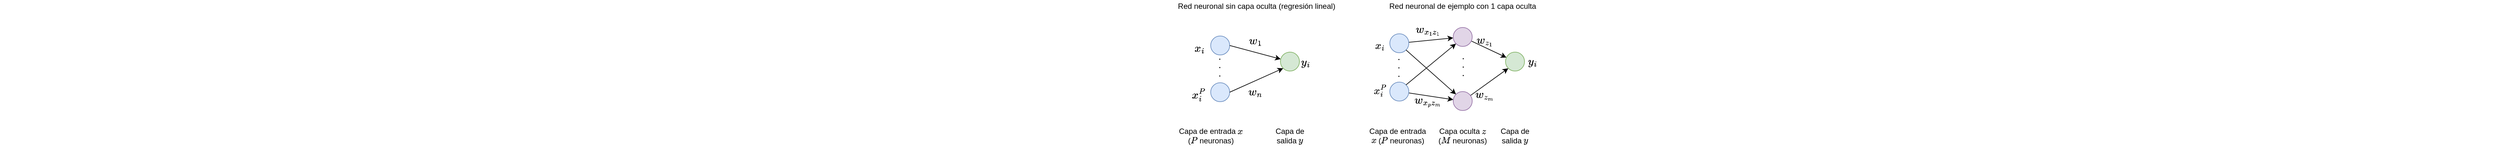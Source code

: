 <mxfile version="13.0.3" type="device"><diagram id="K3zpoBmpbVZh2hawE5fy" name="Page-1"><mxGraphModel dx="3262" dy="408" grid="1" gridSize="10" guides="1" tooltips="1" connect="1" arrows="1" fold="1" page="1" pageScale="1" pageWidth="850" pageHeight="1100" math="1" shadow="0"><root><mxCell id="0"/><mxCell id="1" parent="0"/><mxCell id="-aqOI22yKGdFv-jRUjqN-15" value="" style="rounded=1;jumpStyle=none;orthogonalLoop=1;jettySize=auto;html=1;strokeColor=#000000;" parent="1" source="-aqOI22yKGdFv-jRUjqN-1" target="-aqOI22yKGdFv-jRUjqN-14" edge="1"><mxGeometry relative="1" as="geometry"/></mxCell><mxCell id="-aqOI22yKGdFv-jRUjqN-1" value="" style="ellipse;whiteSpace=wrap;html=1;aspect=fixed;fillColor=#dae8fc;strokeColor=#6c8ebf;" parent="1" vertex="1"><mxGeometry x="385" y="143.5" width="30" height="30" as="geometry"/></mxCell><mxCell id="-aqOI22yKGdFv-jRUjqN-17" value="" style="edgeStyle=none;rounded=1;jumpStyle=none;orthogonalLoop=1;jettySize=auto;html=1;strokeColor=#000000;" parent="1" source="-aqOI22yKGdFv-jRUjqN-14" target="-aqOI22yKGdFv-jRUjqN-16" edge="1"><mxGeometry relative="1" as="geometry"/></mxCell><mxCell id="-aqOI22yKGdFv-jRUjqN-14" value="" style="ellipse;whiteSpace=wrap;html=1;aspect=fixed;fillColor=#e1d5e7;strokeColor=#9673a6;" parent="1" vertex="1"><mxGeometry x="485" y="133.5" width="30" height="30" as="geometry"/></mxCell><mxCell id="-aqOI22yKGdFv-jRUjqN-16" value="" style="ellipse;whiteSpace=wrap;html=1;aspect=fixed;fillColor=#d5e8d4;strokeColor=#82b366;" parent="1" vertex="1"><mxGeometry x="567.5" y="172.5" width="30" height="30" as="geometry"/></mxCell><mxCell id="-aqOI22yKGdFv-jRUjqN-2" value="Capa de entrada `x` (`P` neuronas)" style="text;html=1;strokeColor=none;fillColor=none;align=center;verticalAlign=middle;whiteSpace=wrap;rounded=0;" parent="1" vertex="1"><mxGeometry x="350" y="295" width="95" height="20" as="geometry"/></mxCell><mxCell id="-aqOI22yKGdFv-jRUjqN-19" value="" style="edgeStyle=none;rounded=1;jumpStyle=none;orthogonalLoop=1;jettySize=auto;html=1;strokeColor=#000000;" parent="1" source="-aqOI22yKGdFv-jRUjqN-4" target="-aqOI22yKGdFv-jRUjqN-18" edge="1"><mxGeometry relative="1" as="geometry"/></mxCell><mxCell id="-aqOI22yKGdFv-jRUjqN-4" value="" style="ellipse;whiteSpace=wrap;html=1;aspect=fixed;fillColor=#dae8fc;strokeColor=#6c8ebf;" parent="1" vertex="1"><mxGeometry x="385" y="220" width="30" height="30" as="geometry"/></mxCell><mxCell id="-aqOI22yKGdFv-jRUjqN-21" value="" style="edgeStyle=none;rounded=1;jumpStyle=none;orthogonalLoop=1;jettySize=auto;html=1;strokeColor=#000000;entryX=0;entryY=1;entryDx=0;entryDy=0;" parent="1" source="-aqOI22yKGdFv-jRUjqN-18" target="-aqOI22yKGdFv-jRUjqN-16" edge="1"><mxGeometry relative="1" as="geometry"/></mxCell><mxCell id="-aqOI22yKGdFv-jRUjqN-18" value="" style="ellipse;whiteSpace=wrap;html=1;aspect=fixed;fillColor=#e1d5e7;strokeColor=#9673a6;" parent="1" vertex="1"><mxGeometry x="485" y="235" width="30" height="30" as="geometry"/></mxCell><mxCell id="-aqOI22yKGdFv-jRUjqN-8" value="Capa de salida `y`" style="text;html=1;strokeColor=none;fillColor=none;align=center;verticalAlign=middle;whiteSpace=wrap;rounded=0;" parent="1" vertex="1"><mxGeometry x="555" y="295" width="55" height="20" as="geometry"/></mxCell><mxCell id="-aqOI22yKGdFv-jRUjqN-23" value=".&amp;nbsp; .&amp;nbsp; ." style="text;html=1;strokeColor=none;fillColor=none;align=center;verticalAlign=middle;whiteSpace=wrap;rounded=0;rotation=90;fontSize=16;" parent="1" vertex="1"><mxGeometry x="385" y="187.5" width="40" height="20" as="geometry"/></mxCell><mxCell id="-aqOI22yKGdFv-jRUjqN-24" value="&lt;span style=&quot;color: rgba(0, 0, 0, 0); font-family: monospace; font-size: 14px; white-space: nowrap;&quot;&gt;%3CmxGraphModel%3E%3Croot%3E%3CmxCell%20id%3D%220%22%2F%3E%3CmxCell%20id%3D%221%22%20parent%3D%220%22%2F%3E%3CmxCell%20id%3D%222%22%20value%3D%22%22%20style%3D%22rounded%3D0%3BwhiteSpace%3Dwrap%3Bhtml%3D1%3B%22%20vertex%3D%221%22%20parent%3D%221%22%3E%3CmxGeometry%20x%3D%22290%22%20y%3D%2285%22%20width%3D%2260%22%20height%3D%22225%22%20as%3D%22geometry%22%2F%3E%3C%2FmxCell%3E%3C%2Froot%3E%3C%2FmxGraphModel%3&lt;/span&gt;$$x_i^P$$" style="text;html=1;strokeColor=none;fillColor=none;align=center;verticalAlign=middle;whiteSpace=wrap;rounded=0;fontSize=14;" parent="1" vertex="1"><mxGeometry x="350" y="215" width="40" height="20" as="geometry"/></mxCell><mxCell id="csMYh5Ya_95WYTRivSoJ-1" value="" style="endArrow=classic;html=1;exitX=1;exitY=0;exitDx=0;exitDy=0;entryX=0;entryY=1;entryDx=0;entryDy=0;" parent="1" source="-aqOI22yKGdFv-jRUjqN-4" target="-aqOI22yKGdFv-jRUjqN-14" edge="1"><mxGeometry width="50" height="50" relative="1" as="geometry"><mxPoint x="370" y="406" as="sourcePoint"/><mxPoint x="420" y="356" as="targetPoint"/></mxGeometry></mxCell><mxCell id="csMYh5Ya_95WYTRivSoJ-2" value="" style="endArrow=classic;html=1;exitX=1;exitY=1;exitDx=0;exitDy=0;entryX=0;entryY=0;entryDx=0;entryDy=0;" parent="1" source="-aqOI22yKGdFv-jRUjqN-1" target="-aqOI22yKGdFv-jRUjqN-18" edge="1"><mxGeometry width="50" height="50" relative="1" as="geometry"><mxPoint x="370" y="406" as="sourcePoint"/><mxPoint x="420" y="356" as="targetPoint"/></mxGeometry></mxCell><mxCell id="csMYh5Ya_95WYTRivSoJ-3" value=".&amp;nbsp; .&amp;nbsp; ." style="text;html=1;strokeColor=none;fillColor=none;align=center;verticalAlign=middle;whiteSpace=wrap;rounded=0;rotation=90;fontSize=16;" parent="1" vertex="1"><mxGeometry x="486.25" y="186.5" width="40" height="20" as="geometry"/></mxCell><mxCell id="csMYh5Ya_95WYTRivSoJ-4" value="Capa oculta `z` (`M` neuronas)" style="text;html=1;strokeColor=none;fillColor=none;align=center;verticalAlign=middle;whiteSpace=wrap;rounded=0;" parent="1" vertex="1"><mxGeometry x="459.06" y="295" width="81.88" height="20" as="geometry"/></mxCell><mxCell id="uy9XiyhZ7G0h4fWfOJ3f-2" value="&lt;span style=&quot;color: rgba(0, 0, 0, 0); font-family: monospace; font-size: 14px; white-space: nowrap;&quot;&gt;%3CmxGraphModel%3E%3Croot%3E%3CmxCell%20id%3D%220%22%2F%3E%3CmxCell%20id%3D%221%22%20parent%3D%220%22%2F%3E%3CmxCell%20id%3D%222%22%20value%3D%22%22%20style%3D%22rounded%3D0%3BwhiteSpace%3Dwrap%3Bhtml%3D1%3B%22%20vertex%3D%221%22%20parent%3D%221%22%3E%3CmxGeometry%20x%3D%22290%22%20y%3D%2285%22%20width%3D%2260%22%20height%3D%22225%22%20as%3D%22geometry%22%2F%3E%3C%2FmxCell%3E%3C%2Froot%3E%3C%2FmxGraphModel%3&lt;/span&gt;$$x_i$$" style="text;html=1;strokeColor=none;fillColor=none;align=center;verticalAlign=middle;whiteSpace=wrap;rounded=0;fontSize=14;" parent="1" vertex="1"><mxGeometry x="360" y="143.5" width="20" height="20" as="geometry"/></mxCell><mxCell id="uHOGDKmpf-CfR8GDlY7T-1" value="$$y_i$$" style="text;html=1;strokeColor=none;fillColor=none;align=center;verticalAlign=middle;whiteSpace=wrap;rounded=0;fontSize=15;" parent="1" vertex="1"><mxGeometry x="590" y="177" width="40" height="20" as="geometry"/></mxCell><mxCell id="uHOGDKmpf-CfR8GDlY7T-2" value="Red neuronal de ejemplo con 1 capa oculta" style="text;html=1;strokeColor=none;fillColor=none;align=center;verticalAlign=middle;whiteSpace=wrap;rounded=0;" parent="1" vertex="1"><mxGeometry x="375" y="90" width="250" height="20" as="geometry"/></mxCell><mxCell id="uHOGDKmpf-CfR8GDlY7T-7" value="" style="ellipse;whiteSpace=wrap;html=1;aspect=fixed;fillColor=#dae8fc;strokeColor=#6c8ebf;" parent="1" vertex="1"><mxGeometry x="102.5" y="147" width="30" height="30" as="geometry"/></mxCell><mxCell id="uHOGDKmpf-CfR8GDlY7T-8" value="" style="edgeStyle=none;rounded=1;jumpStyle=none;orthogonalLoop=1;jettySize=auto;html=1;strokeColor=#000000;exitX=1;exitY=0.5;exitDx=0;exitDy=0;" parent="1" source="uHOGDKmpf-CfR8GDlY7T-7" target="uHOGDKmpf-CfR8GDlY7T-10" edge="1"><mxGeometry relative="1" as="geometry"><mxPoint x="150.303" y="139.815" as="sourcePoint"/></mxGeometry></mxCell><mxCell id="uHOGDKmpf-CfR8GDlY7T-10" value="" style="ellipse;whiteSpace=wrap;html=1;aspect=fixed;fillColor=#d5e8d4;strokeColor=#82b366;" parent="1" vertex="1"><mxGeometry x="212.5" y="172.5" width="30" height="30" as="geometry"/></mxCell><mxCell id="uHOGDKmpf-CfR8GDlY7T-11" value="Capa de entrada `x` (`P` neuronas)" style="text;html=1;strokeColor=none;fillColor=none;align=center;verticalAlign=middle;whiteSpace=wrap;rounded=0;" parent="1" vertex="1"><mxGeometry x="50" y="295" width="106.25" height="20" as="geometry"/></mxCell><mxCell id="uHOGDKmpf-CfR8GDlY7T-13" value="" style="ellipse;whiteSpace=wrap;html=1;aspect=fixed;fillColor=#dae8fc;strokeColor=#6c8ebf;" parent="1" vertex="1"><mxGeometry x="102.5" y="221" width="30" height="30" as="geometry"/></mxCell><mxCell id="uHOGDKmpf-CfR8GDlY7T-14" value="" style="edgeStyle=none;rounded=1;jumpStyle=none;orthogonalLoop=1;jettySize=auto;html=1;strokeColor=#000000;entryX=0;entryY=1;entryDx=0;entryDy=0;exitX=1;exitY=0.5;exitDx=0;exitDy=0;" parent="1" source="uHOGDKmpf-CfR8GDlY7T-13" target="uHOGDKmpf-CfR8GDlY7T-10" edge="1"><mxGeometry relative="1" as="geometry"><mxPoint x="149.228" y="252.648" as="sourcePoint"/></mxGeometry></mxCell><mxCell id="uHOGDKmpf-CfR8GDlY7T-16" value="Capa de salida `y`" style="text;html=1;strokeColor=none;fillColor=none;align=center;verticalAlign=middle;whiteSpace=wrap;rounded=0;" parent="1" vertex="1"><mxGeometry x="200" y="295" width="55" height="20" as="geometry"/></mxCell><mxCell id="uHOGDKmpf-CfR8GDlY7T-17" value=".&amp;nbsp; .&amp;nbsp; ." style="text;html=1;strokeColor=none;fillColor=none;align=center;verticalAlign=middle;whiteSpace=wrap;rounded=0;rotation=90;fontSize=16;" parent="1" vertex="1"><mxGeometry x="102.5" y="186.5" width="40" height="20" as="geometry"/></mxCell><mxCell id="uHOGDKmpf-CfR8GDlY7T-18" value="&lt;span style=&quot;color: rgba(0, 0, 0, 0); font-family: monospace; font-size: 15px; white-space: nowrap;&quot;&gt;%3CmxGraphModel%3E%3Croot%3E%3CmxCell%20id%3D%220%22%2F%3E%3CmxCell%20id%3D%221%22%20parent%3D%220%22%2F%3E%3CmxCell%20id%3D%222%22%20value%3D%22%22%20style%3D%22rounded%3D0%3BwhiteSpace%3Dwrap%3Bhtml%3D1%3B%22%20vertex%3D%221%22%20parent%3D%221%22%3E%3CmxGeometry%20x%3D%22290%22%20y%3D%2285%22%20width%3D%2260%22%20height%3D%22225%22%20as%3D%22geometry%22%2F%3E%3C%2FmxCell%3E%3C%2Froot%3E%3C%2FmxGraphModel%3&lt;/span&gt;$$x_i^P$$" style="text;html=1;strokeColor=none;fillColor=none;align=center;verticalAlign=middle;whiteSpace=wrap;rounded=0;fontSize=15;" parent="1" vertex="1"><mxGeometry x="75" y="221" width="17.5" height="20" as="geometry"/></mxCell><mxCell id="uHOGDKmpf-CfR8GDlY7T-23" value="&lt;span style=&quot;color: rgba(0, 0, 0, 0); font-family: monospace; font-size: 15px; white-space: nowrap;&quot;&gt;%3CmxGraphModel%3E%3Croot%3E%3CmxCell%20id%3D%220%22%2F%3E%3CmxCell%20id%3D%221%22%20parent%3D%220%22%2F%3E%3CmxCell%20id%3D%222%22%20value%3D%22%22%20style%3D%22rounded%3D0%3BwhiteSpace%3Dwrap%3Bhtml%3D1%3B%22%20vertex%3D%221%22%20parent%3D%221%22%3E%3CmxGeometry%20x%3D%22290%22%20y%3D%2285%22%20width%3D%2260%22%20height%3D%22225%22%20as%3D%22geometry%22%2F%3E%3C%2FmxCell%3E%3C%2Froot%3E%3C%2FmxGraphModel%3&lt;/span&gt;$$x_i$$" style="text;html=1;strokeColor=none;fillColor=none;align=center;verticalAlign=middle;whiteSpace=wrap;rounded=0;fontSize=15;" parent="1" vertex="1"><mxGeometry x="77.5" y="147" width="15" height="20" as="geometry"/></mxCell><mxCell id="uHOGDKmpf-CfR8GDlY7T-24" value="$$y_i$$" style="text;html=1;strokeColor=none;fillColor=none;align=center;verticalAlign=middle;whiteSpace=wrap;rounded=0;fontSize=15;" parent="1" vertex="1"><mxGeometry x="242.5" y="177.5" width="17.5" height="20" as="geometry"/></mxCell><mxCell id="uHOGDKmpf-CfR8GDlY7T-25" value="Red neuronal sin capa oculta (regresión lineal)" style="text;html=1;strokeColor=none;fillColor=none;align=center;verticalAlign=middle;whiteSpace=wrap;rounded=0;" parent="1" vertex="1"><mxGeometry x="40" y="90" width="270" height="20" as="geometry"/></mxCell><mxCell id="uHOGDKmpf-CfR8GDlY7T-26" value="$$w_1$$" style="text;html=1;strokeColor=none;fillColor=none;align=center;verticalAlign=middle;whiteSpace=wrap;rounded=0;fontSize=15;" parent="1" vertex="1"><mxGeometry x="152.5" y="143.5" width="40" height="20" as="geometry"/></mxCell><mxCell id="uHOGDKmpf-CfR8GDlY7T-27" value="$$w_n$$" style="text;html=1;strokeColor=none;fillColor=none;align=center;verticalAlign=middle;whiteSpace=wrap;rounded=0;fontSize=15;" parent="1" vertex="1"><mxGeometry x="152.5" y="225" width="40" height="20" as="geometry"/></mxCell><mxCell id="uHOGDKmpf-CfR8GDlY7T-34" value="$$w_{{x_1}{z_1}}$$" style="text;html=1;strokeColor=none;fillColor=none;align=center;verticalAlign=middle;whiteSpace=wrap;rounded=0;fontSize=15;" parent="1" vertex="1"><mxGeometry x="425" y="127" width="40" height="20" as="geometry"/></mxCell><mxCell id="uHOGDKmpf-CfR8GDlY7T-35" value="$$w_{{z_1}}$$" style="text;html=1;strokeColor=none;fillColor=none;align=center;verticalAlign=middle;whiteSpace=wrap;rounded=0;fontSize=15;" parent="1" vertex="1"><mxGeometry x="515" y="143.5" width="40" height="20" as="geometry"/></mxCell><mxCell id="uHOGDKmpf-CfR8GDlY7T-40" value="$$w_{{z_m}}$$" style="text;html=1;strokeColor=none;fillColor=none;align=center;verticalAlign=middle;whiteSpace=wrap;rounded=0;fontSize=15;" parent="1" vertex="1"><mxGeometry x="515" y="230" width="40" height="20" as="geometry"/></mxCell><mxCell id="uHOGDKmpf-CfR8GDlY7T-44" value="$$w_{{x_p}{z_m}}$$" style="text;html=1;strokeColor=none;fillColor=none;align=center;verticalAlign=middle;whiteSpace=wrap;rounded=0;fontSize=15;" parent="1" vertex="1"><mxGeometry x="425" y="240" width="40" height="20" as="geometry"/></mxCell></root></mxGraphModel></diagram></mxfile>